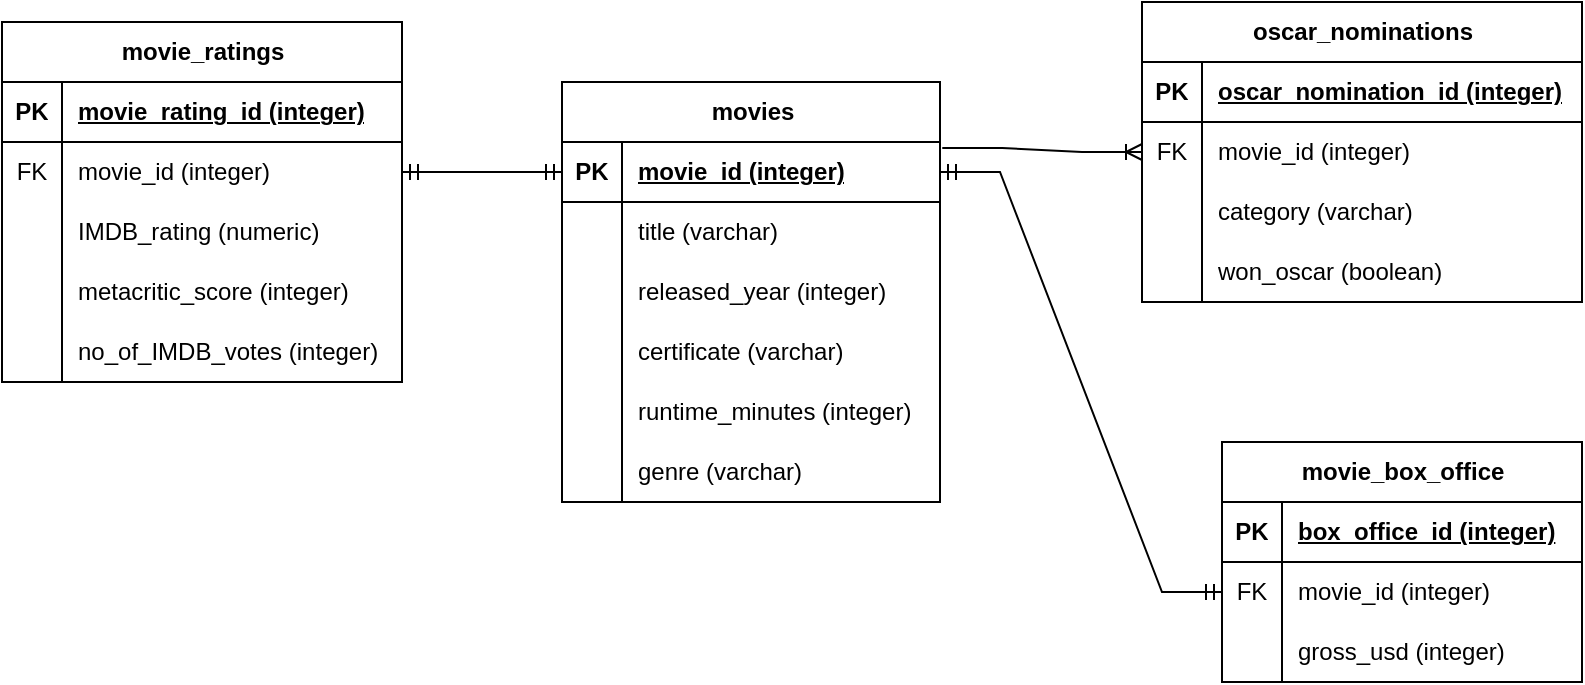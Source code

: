 <mxfile version="22.1.8" type="device">
  <diagram name="Page-1" id="8_r-VscCd09NK2ODYa5l">
    <mxGraphModel dx="1242" dy="734" grid="1" gridSize="10" guides="1" tooltips="1" connect="1" arrows="1" fold="1" page="1" pageScale="1" pageWidth="850" pageHeight="1100" math="0" shadow="0">
      <root>
        <mxCell id="0" />
        <mxCell id="1" parent="0" />
        <mxCell id="2ZorDc1eEvx-Ux2Uf1jW-1" value="movies" style="shape=table;startSize=30;container=1;collapsible=1;childLayout=tableLayout;fixedRows=1;rowLines=0;fontStyle=1;align=center;resizeLast=1;html=1;" parent="1" vertex="1">
          <mxGeometry x="300" y="270" width="189" height="210" as="geometry" />
        </mxCell>
        <mxCell id="2ZorDc1eEvx-Ux2Uf1jW-2" value="" style="shape=tableRow;horizontal=0;startSize=0;swimlaneHead=0;swimlaneBody=0;fillColor=none;collapsible=0;dropTarget=0;points=[[0,0.5],[1,0.5]];portConstraint=eastwest;top=0;left=0;right=0;bottom=1;" parent="2ZorDc1eEvx-Ux2Uf1jW-1" vertex="1">
          <mxGeometry y="30" width="189" height="30" as="geometry" />
        </mxCell>
        <mxCell id="2ZorDc1eEvx-Ux2Uf1jW-3" value="PK" style="shape=partialRectangle;connectable=0;fillColor=none;top=0;left=0;bottom=0;right=0;fontStyle=1;overflow=hidden;whiteSpace=wrap;html=1;" parent="2ZorDc1eEvx-Ux2Uf1jW-2" vertex="1">
          <mxGeometry width="30" height="30" as="geometry">
            <mxRectangle width="30" height="30" as="alternateBounds" />
          </mxGeometry>
        </mxCell>
        <mxCell id="2ZorDc1eEvx-Ux2Uf1jW-4" value="movie_id (integer)" style="shape=partialRectangle;connectable=0;fillColor=none;top=0;left=0;bottom=0;right=0;align=left;spacingLeft=6;fontStyle=5;overflow=hidden;whiteSpace=wrap;html=1;" parent="2ZorDc1eEvx-Ux2Uf1jW-2" vertex="1">
          <mxGeometry x="30" width="159" height="30" as="geometry">
            <mxRectangle width="159" height="30" as="alternateBounds" />
          </mxGeometry>
        </mxCell>
        <mxCell id="2ZorDc1eEvx-Ux2Uf1jW-5" value="" style="shape=tableRow;horizontal=0;startSize=0;swimlaneHead=0;swimlaneBody=0;fillColor=none;collapsible=0;dropTarget=0;points=[[0,0.5],[1,0.5]];portConstraint=eastwest;top=0;left=0;right=0;bottom=0;" parent="2ZorDc1eEvx-Ux2Uf1jW-1" vertex="1">
          <mxGeometry y="60" width="189" height="30" as="geometry" />
        </mxCell>
        <mxCell id="2ZorDc1eEvx-Ux2Uf1jW-6" value="" style="shape=partialRectangle;connectable=0;fillColor=none;top=0;left=0;bottom=0;right=0;editable=1;overflow=hidden;whiteSpace=wrap;html=1;" parent="2ZorDc1eEvx-Ux2Uf1jW-5" vertex="1">
          <mxGeometry width="30" height="30" as="geometry">
            <mxRectangle width="30" height="30" as="alternateBounds" />
          </mxGeometry>
        </mxCell>
        <mxCell id="2ZorDc1eEvx-Ux2Uf1jW-7" value="title (varchar)" style="shape=partialRectangle;connectable=0;fillColor=none;top=0;left=0;bottom=0;right=0;align=left;spacingLeft=6;overflow=hidden;whiteSpace=wrap;html=1;" parent="2ZorDc1eEvx-Ux2Uf1jW-5" vertex="1">
          <mxGeometry x="30" width="159" height="30" as="geometry">
            <mxRectangle width="159" height="30" as="alternateBounds" />
          </mxGeometry>
        </mxCell>
        <mxCell id="2ZorDc1eEvx-Ux2Uf1jW-8" value="" style="shape=tableRow;horizontal=0;startSize=0;swimlaneHead=0;swimlaneBody=0;fillColor=none;collapsible=0;dropTarget=0;points=[[0,0.5],[1,0.5]];portConstraint=eastwest;top=0;left=0;right=0;bottom=0;" parent="2ZorDc1eEvx-Ux2Uf1jW-1" vertex="1">
          <mxGeometry y="90" width="189" height="30" as="geometry" />
        </mxCell>
        <mxCell id="2ZorDc1eEvx-Ux2Uf1jW-9" value="" style="shape=partialRectangle;connectable=0;fillColor=none;top=0;left=0;bottom=0;right=0;editable=1;overflow=hidden;whiteSpace=wrap;html=1;" parent="2ZorDc1eEvx-Ux2Uf1jW-8" vertex="1">
          <mxGeometry width="30" height="30" as="geometry">
            <mxRectangle width="30" height="30" as="alternateBounds" />
          </mxGeometry>
        </mxCell>
        <mxCell id="2ZorDc1eEvx-Ux2Uf1jW-10" value="released_year (integer)" style="shape=partialRectangle;connectable=0;fillColor=none;top=0;left=0;bottom=0;right=0;align=left;spacingLeft=6;overflow=hidden;whiteSpace=wrap;html=1;" parent="2ZorDc1eEvx-Ux2Uf1jW-8" vertex="1">
          <mxGeometry x="30" width="159" height="30" as="geometry">
            <mxRectangle width="159" height="30" as="alternateBounds" />
          </mxGeometry>
        </mxCell>
        <mxCell id="2ZorDc1eEvx-Ux2Uf1jW-11" value="" style="shape=tableRow;horizontal=0;startSize=0;swimlaneHead=0;swimlaneBody=0;fillColor=none;collapsible=0;dropTarget=0;points=[[0,0.5],[1,0.5]];portConstraint=eastwest;top=0;left=0;right=0;bottom=0;" parent="2ZorDc1eEvx-Ux2Uf1jW-1" vertex="1">
          <mxGeometry y="120" width="189" height="30" as="geometry" />
        </mxCell>
        <mxCell id="2ZorDc1eEvx-Ux2Uf1jW-12" value="" style="shape=partialRectangle;connectable=0;fillColor=none;top=0;left=0;bottom=0;right=0;editable=1;overflow=hidden;whiteSpace=wrap;html=1;" parent="2ZorDc1eEvx-Ux2Uf1jW-11" vertex="1">
          <mxGeometry width="30" height="30" as="geometry">
            <mxRectangle width="30" height="30" as="alternateBounds" />
          </mxGeometry>
        </mxCell>
        <mxCell id="2ZorDc1eEvx-Ux2Uf1jW-13" value="certificate (varchar)" style="shape=partialRectangle;connectable=0;fillColor=none;top=0;left=0;bottom=0;right=0;align=left;spacingLeft=6;overflow=hidden;whiteSpace=wrap;html=1;" parent="2ZorDc1eEvx-Ux2Uf1jW-11" vertex="1">
          <mxGeometry x="30" width="159" height="30" as="geometry">
            <mxRectangle width="159" height="30" as="alternateBounds" />
          </mxGeometry>
        </mxCell>
        <mxCell id="2ZorDc1eEvx-Ux2Uf1jW-15" style="shape=tableRow;horizontal=0;startSize=0;swimlaneHead=0;swimlaneBody=0;fillColor=none;collapsible=0;dropTarget=0;points=[[0,0.5],[1,0.5]];portConstraint=eastwest;top=0;left=0;right=0;bottom=0;" parent="2ZorDc1eEvx-Ux2Uf1jW-1" vertex="1">
          <mxGeometry y="150" width="189" height="30" as="geometry" />
        </mxCell>
        <mxCell id="2ZorDc1eEvx-Ux2Uf1jW-16" style="shape=partialRectangle;connectable=0;fillColor=none;top=0;left=0;bottom=0;right=0;editable=1;overflow=hidden;whiteSpace=wrap;html=1;" parent="2ZorDc1eEvx-Ux2Uf1jW-15" vertex="1">
          <mxGeometry width="30" height="30" as="geometry">
            <mxRectangle width="30" height="30" as="alternateBounds" />
          </mxGeometry>
        </mxCell>
        <mxCell id="2ZorDc1eEvx-Ux2Uf1jW-17" value="runtime_minutes (integer)" style="shape=partialRectangle;connectable=0;fillColor=none;top=0;left=0;bottom=0;right=0;align=left;spacingLeft=6;overflow=hidden;whiteSpace=wrap;html=1;" parent="2ZorDc1eEvx-Ux2Uf1jW-15" vertex="1">
          <mxGeometry x="30" width="159" height="30" as="geometry">
            <mxRectangle width="159" height="30" as="alternateBounds" />
          </mxGeometry>
        </mxCell>
        <mxCell id="2ZorDc1eEvx-Ux2Uf1jW-18" style="shape=tableRow;horizontal=0;startSize=0;swimlaneHead=0;swimlaneBody=0;fillColor=none;collapsible=0;dropTarget=0;points=[[0,0.5],[1,0.5]];portConstraint=eastwest;top=0;left=0;right=0;bottom=0;" parent="2ZorDc1eEvx-Ux2Uf1jW-1" vertex="1">
          <mxGeometry y="180" width="189" height="30" as="geometry" />
        </mxCell>
        <mxCell id="2ZorDc1eEvx-Ux2Uf1jW-19" style="shape=partialRectangle;connectable=0;fillColor=none;top=0;left=0;bottom=0;right=0;editable=1;overflow=hidden;whiteSpace=wrap;html=1;" parent="2ZorDc1eEvx-Ux2Uf1jW-18" vertex="1">
          <mxGeometry width="30" height="30" as="geometry">
            <mxRectangle width="30" height="30" as="alternateBounds" />
          </mxGeometry>
        </mxCell>
        <mxCell id="2ZorDc1eEvx-Ux2Uf1jW-20" value="genre (varchar)" style="shape=partialRectangle;connectable=0;fillColor=none;top=0;left=0;bottom=0;right=0;align=left;spacingLeft=6;overflow=hidden;whiteSpace=wrap;html=1;" parent="2ZorDc1eEvx-Ux2Uf1jW-18" vertex="1">
          <mxGeometry x="30" width="159" height="30" as="geometry">
            <mxRectangle width="159" height="30" as="alternateBounds" />
          </mxGeometry>
        </mxCell>
        <mxCell id="2ZorDc1eEvx-Ux2Uf1jW-24" value="movie_ratings" style="shape=table;startSize=30;container=1;collapsible=1;childLayout=tableLayout;fixedRows=1;rowLines=0;fontStyle=1;align=center;resizeLast=1;html=1;" parent="1" vertex="1">
          <mxGeometry x="20" y="240" width="200" height="180" as="geometry" />
        </mxCell>
        <mxCell id="2ZorDc1eEvx-Ux2Uf1jW-25" value="" style="shape=tableRow;horizontal=0;startSize=0;swimlaneHead=0;swimlaneBody=0;fillColor=none;collapsible=0;dropTarget=0;points=[[0,0.5],[1,0.5]];portConstraint=eastwest;top=0;left=0;right=0;bottom=1;" parent="2ZorDc1eEvx-Ux2Uf1jW-24" vertex="1">
          <mxGeometry y="30" width="200" height="30" as="geometry" />
        </mxCell>
        <mxCell id="2ZorDc1eEvx-Ux2Uf1jW-26" value="PK" style="shape=partialRectangle;connectable=0;fillColor=none;top=0;left=0;bottom=0;right=0;fontStyle=1;overflow=hidden;whiteSpace=wrap;html=1;" parent="2ZorDc1eEvx-Ux2Uf1jW-25" vertex="1">
          <mxGeometry width="30" height="30" as="geometry">
            <mxRectangle width="30" height="30" as="alternateBounds" />
          </mxGeometry>
        </mxCell>
        <mxCell id="2ZorDc1eEvx-Ux2Uf1jW-27" value="movie_rating_id (integer)" style="shape=partialRectangle;connectable=0;fillColor=none;top=0;left=0;bottom=0;right=0;align=left;spacingLeft=6;fontStyle=5;overflow=hidden;whiteSpace=wrap;html=1;" parent="2ZorDc1eEvx-Ux2Uf1jW-25" vertex="1">
          <mxGeometry x="30" width="170" height="30" as="geometry">
            <mxRectangle width="170" height="30" as="alternateBounds" />
          </mxGeometry>
        </mxCell>
        <mxCell id="2ZorDc1eEvx-Ux2Uf1jW-28" value="" style="shape=tableRow;horizontal=0;startSize=0;swimlaneHead=0;swimlaneBody=0;fillColor=none;collapsible=0;dropTarget=0;points=[[0,0.5],[1,0.5]];portConstraint=eastwest;top=0;left=0;right=0;bottom=0;" parent="2ZorDc1eEvx-Ux2Uf1jW-24" vertex="1">
          <mxGeometry y="60" width="200" height="30" as="geometry" />
        </mxCell>
        <mxCell id="2ZorDc1eEvx-Ux2Uf1jW-29" value="FK" style="shape=partialRectangle;connectable=0;fillColor=none;top=0;left=0;bottom=0;right=0;editable=1;overflow=hidden;whiteSpace=wrap;html=1;" parent="2ZorDc1eEvx-Ux2Uf1jW-28" vertex="1">
          <mxGeometry width="30" height="30" as="geometry">
            <mxRectangle width="30" height="30" as="alternateBounds" />
          </mxGeometry>
        </mxCell>
        <mxCell id="2ZorDc1eEvx-Ux2Uf1jW-30" value="movie_id (integer)" style="shape=partialRectangle;connectable=0;fillColor=none;top=0;left=0;bottom=0;right=0;align=left;spacingLeft=6;overflow=hidden;whiteSpace=wrap;html=1;" parent="2ZorDc1eEvx-Ux2Uf1jW-28" vertex="1">
          <mxGeometry x="30" width="170" height="30" as="geometry">
            <mxRectangle width="170" height="30" as="alternateBounds" />
          </mxGeometry>
        </mxCell>
        <mxCell id="2ZorDc1eEvx-Ux2Uf1jW-31" value="" style="shape=tableRow;horizontal=0;startSize=0;swimlaneHead=0;swimlaneBody=0;fillColor=none;collapsible=0;dropTarget=0;points=[[0,0.5],[1,0.5]];portConstraint=eastwest;top=0;left=0;right=0;bottom=0;" parent="2ZorDc1eEvx-Ux2Uf1jW-24" vertex="1">
          <mxGeometry y="90" width="200" height="30" as="geometry" />
        </mxCell>
        <mxCell id="2ZorDc1eEvx-Ux2Uf1jW-32" value="" style="shape=partialRectangle;connectable=0;fillColor=none;top=0;left=0;bottom=0;right=0;editable=1;overflow=hidden;whiteSpace=wrap;html=1;" parent="2ZorDc1eEvx-Ux2Uf1jW-31" vertex="1">
          <mxGeometry width="30" height="30" as="geometry">
            <mxRectangle width="30" height="30" as="alternateBounds" />
          </mxGeometry>
        </mxCell>
        <mxCell id="2ZorDc1eEvx-Ux2Uf1jW-33" value="IMDB_rating (numeric)" style="shape=partialRectangle;connectable=0;fillColor=none;top=0;left=0;bottom=0;right=0;align=left;spacingLeft=6;overflow=hidden;whiteSpace=wrap;html=1;" parent="2ZorDc1eEvx-Ux2Uf1jW-31" vertex="1">
          <mxGeometry x="30" width="170" height="30" as="geometry">
            <mxRectangle width="170" height="30" as="alternateBounds" />
          </mxGeometry>
        </mxCell>
        <mxCell id="2ZorDc1eEvx-Ux2Uf1jW-34" value="" style="shape=tableRow;horizontal=0;startSize=0;swimlaneHead=0;swimlaneBody=0;fillColor=none;collapsible=0;dropTarget=0;points=[[0,0.5],[1,0.5]];portConstraint=eastwest;top=0;left=0;right=0;bottom=0;" parent="2ZorDc1eEvx-Ux2Uf1jW-24" vertex="1">
          <mxGeometry y="120" width="200" height="30" as="geometry" />
        </mxCell>
        <mxCell id="2ZorDc1eEvx-Ux2Uf1jW-35" value="" style="shape=partialRectangle;connectable=0;fillColor=none;top=0;left=0;bottom=0;right=0;editable=1;overflow=hidden;whiteSpace=wrap;html=1;" parent="2ZorDc1eEvx-Ux2Uf1jW-34" vertex="1">
          <mxGeometry width="30" height="30" as="geometry">
            <mxRectangle width="30" height="30" as="alternateBounds" />
          </mxGeometry>
        </mxCell>
        <mxCell id="2ZorDc1eEvx-Ux2Uf1jW-36" value="metacritic_score (integer)" style="shape=partialRectangle;connectable=0;fillColor=none;top=0;left=0;bottom=0;right=0;align=left;spacingLeft=6;overflow=hidden;whiteSpace=wrap;html=1;" parent="2ZorDc1eEvx-Ux2Uf1jW-34" vertex="1">
          <mxGeometry x="30" width="170" height="30" as="geometry">
            <mxRectangle width="170" height="30" as="alternateBounds" />
          </mxGeometry>
        </mxCell>
        <mxCell id="2ZorDc1eEvx-Ux2Uf1jW-37" style="shape=tableRow;horizontal=0;startSize=0;swimlaneHead=0;swimlaneBody=0;fillColor=none;collapsible=0;dropTarget=0;points=[[0,0.5],[1,0.5]];portConstraint=eastwest;top=0;left=0;right=0;bottom=0;" parent="2ZorDc1eEvx-Ux2Uf1jW-24" vertex="1">
          <mxGeometry y="150" width="200" height="30" as="geometry" />
        </mxCell>
        <mxCell id="2ZorDc1eEvx-Ux2Uf1jW-38" style="shape=partialRectangle;connectable=0;fillColor=none;top=0;left=0;bottom=0;right=0;editable=1;overflow=hidden;whiteSpace=wrap;html=1;" parent="2ZorDc1eEvx-Ux2Uf1jW-37" vertex="1">
          <mxGeometry width="30" height="30" as="geometry">
            <mxRectangle width="30" height="30" as="alternateBounds" />
          </mxGeometry>
        </mxCell>
        <mxCell id="2ZorDc1eEvx-Ux2Uf1jW-39" value="no_of_IMDB_votes (integer)" style="shape=partialRectangle;connectable=0;fillColor=none;top=0;left=0;bottom=0;right=0;align=left;spacingLeft=6;overflow=hidden;whiteSpace=wrap;html=1;" parent="2ZorDc1eEvx-Ux2Uf1jW-37" vertex="1">
          <mxGeometry x="30" width="170" height="30" as="geometry">
            <mxRectangle width="170" height="30" as="alternateBounds" />
          </mxGeometry>
        </mxCell>
        <mxCell id="2ZorDc1eEvx-Ux2Uf1jW-43" value="movie_box_office" style="shape=table;startSize=30;container=1;collapsible=1;childLayout=tableLayout;fixedRows=1;rowLines=0;fontStyle=1;align=center;resizeLast=1;html=1;" parent="1" vertex="1">
          <mxGeometry x="630" y="450" width="180" height="120" as="geometry" />
        </mxCell>
        <mxCell id="2ZorDc1eEvx-Ux2Uf1jW-44" value="" style="shape=tableRow;horizontal=0;startSize=0;swimlaneHead=0;swimlaneBody=0;fillColor=none;collapsible=0;dropTarget=0;points=[[0,0.5],[1,0.5]];portConstraint=eastwest;top=0;left=0;right=0;bottom=1;" parent="2ZorDc1eEvx-Ux2Uf1jW-43" vertex="1">
          <mxGeometry y="30" width="180" height="30" as="geometry" />
        </mxCell>
        <mxCell id="2ZorDc1eEvx-Ux2Uf1jW-45" value="PK" style="shape=partialRectangle;connectable=0;fillColor=none;top=0;left=0;bottom=0;right=0;fontStyle=1;overflow=hidden;whiteSpace=wrap;html=1;" parent="2ZorDc1eEvx-Ux2Uf1jW-44" vertex="1">
          <mxGeometry width="30" height="30" as="geometry">
            <mxRectangle width="30" height="30" as="alternateBounds" />
          </mxGeometry>
        </mxCell>
        <mxCell id="2ZorDc1eEvx-Ux2Uf1jW-46" value="box_office_id (integer)" style="shape=partialRectangle;connectable=0;fillColor=none;top=0;left=0;bottom=0;right=0;align=left;spacingLeft=6;fontStyle=5;overflow=hidden;whiteSpace=wrap;html=1;" parent="2ZorDc1eEvx-Ux2Uf1jW-44" vertex="1">
          <mxGeometry x="30" width="150" height="30" as="geometry">
            <mxRectangle width="150" height="30" as="alternateBounds" />
          </mxGeometry>
        </mxCell>
        <mxCell id="2ZorDc1eEvx-Ux2Uf1jW-47" value="" style="shape=tableRow;horizontal=0;startSize=0;swimlaneHead=0;swimlaneBody=0;fillColor=none;collapsible=0;dropTarget=0;points=[[0,0.5],[1,0.5]];portConstraint=eastwest;top=0;left=0;right=0;bottom=0;" parent="2ZorDc1eEvx-Ux2Uf1jW-43" vertex="1">
          <mxGeometry y="60" width="180" height="30" as="geometry" />
        </mxCell>
        <mxCell id="2ZorDc1eEvx-Ux2Uf1jW-48" value="FK" style="shape=partialRectangle;connectable=0;fillColor=none;top=0;left=0;bottom=0;right=0;editable=1;overflow=hidden;whiteSpace=wrap;html=1;" parent="2ZorDc1eEvx-Ux2Uf1jW-47" vertex="1">
          <mxGeometry width="30" height="30" as="geometry">
            <mxRectangle width="30" height="30" as="alternateBounds" />
          </mxGeometry>
        </mxCell>
        <mxCell id="2ZorDc1eEvx-Ux2Uf1jW-49" value="movie_id (integer)" style="shape=partialRectangle;connectable=0;fillColor=none;top=0;left=0;bottom=0;right=0;align=left;spacingLeft=6;overflow=hidden;whiteSpace=wrap;html=1;" parent="2ZorDc1eEvx-Ux2Uf1jW-47" vertex="1">
          <mxGeometry x="30" width="150" height="30" as="geometry">
            <mxRectangle width="150" height="30" as="alternateBounds" />
          </mxGeometry>
        </mxCell>
        <mxCell id="2ZorDc1eEvx-Ux2Uf1jW-50" value="" style="shape=tableRow;horizontal=0;startSize=0;swimlaneHead=0;swimlaneBody=0;fillColor=none;collapsible=0;dropTarget=0;points=[[0,0.5],[1,0.5]];portConstraint=eastwest;top=0;left=0;right=0;bottom=0;" parent="2ZorDc1eEvx-Ux2Uf1jW-43" vertex="1">
          <mxGeometry y="90" width="180" height="30" as="geometry" />
        </mxCell>
        <mxCell id="2ZorDc1eEvx-Ux2Uf1jW-51" value="" style="shape=partialRectangle;connectable=0;fillColor=none;top=0;left=0;bottom=0;right=0;editable=1;overflow=hidden;whiteSpace=wrap;html=1;" parent="2ZorDc1eEvx-Ux2Uf1jW-50" vertex="1">
          <mxGeometry width="30" height="30" as="geometry">
            <mxRectangle width="30" height="30" as="alternateBounds" />
          </mxGeometry>
        </mxCell>
        <mxCell id="2ZorDc1eEvx-Ux2Uf1jW-52" value="gross_usd (integer)" style="shape=partialRectangle;connectable=0;fillColor=none;top=0;left=0;bottom=0;right=0;align=left;spacingLeft=6;overflow=hidden;whiteSpace=wrap;html=1;" parent="2ZorDc1eEvx-Ux2Uf1jW-50" vertex="1">
          <mxGeometry x="30" width="150" height="30" as="geometry">
            <mxRectangle width="150" height="30" as="alternateBounds" />
          </mxGeometry>
        </mxCell>
        <mxCell id="2ZorDc1eEvx-Ux2Uf1jW-59" value="oscar_nominations" style="shape=table;startSize=30;container=1;collapsible=1;childLayout=tableLayout;fixedRows=1;rowLines=0;fontStyle=1;align=center;resizeLast=1;html=1;" parent="1" vertex="1">
          <mxGeometry x="590" y="230" width="220" height="150" as="geometry" />
        </mxCell>
        <mxCell id="2ZorDc1eEvx-Ux2Uf1jW-60" value="" style="shape=tableRow;horizontal=0;startSize=0;swimlaneHead=0;swimlaneBody=0;fillColor=none;collapsible=0;dropTarget=0;points=[[0,0.5],[1,0.5]];portConstraint=eastwest;top=0;left=0;right=0;bottom=1;" parent="2ZorDc1eEvx-Ux2Uf1jW-59" vertex="1">
          <mxGeometry y="30" width="220" height="30" as="geometry" />
        </mxCell>
        <mxCell id="2ZorDc1eEvx-Ux2Uf1jW-61" value="PK" style="shape=partialRectangle;connectable=0;fillColor=none;top=0;left=0;bottom=0;right=0;fontStyle=1;overflow=hidden;whiteSpace=wrap;html=1;" parent="2ZorDc1eEvx-Ux2Uf1jW-60" vertex="1">
          <mxGeometry width="30" height="30" as="geometry">
            <mxRectangle width="30" height="30" as="alternateBounds" />
          </mxGeometry>
        </mxCell>
        <mxCell id="2ZorDc1eEvx-Ux2Uf1jW-62" value="oscar_nomination_id (integer)" style="shape=partialRectangle;connectable=0;fillColor=none;top=0;left=0;bottom=0;right=0;align=left;spacingLeft=6;fontStyle=5;overflow=hidden;whiteSpace=wrap;html=1;" parent="2ZorDc1eEvx-Ux2Uf1jW-60" vertex="1">
          <mxGeometry x="30" width="190" height="30" as="geometry">
            <mxRectangle width="190" height="30" as="alternateBounds" />
          </mxGeometry>
        </mxCell>
        <mxCell id="2ZorDc1eEvx-Ux2Uf1jW-63" value="" style="shape=tableRow;horizontal=0;startSize=0;swimlaneHead=0;swimlaneBody=0;fillColor=none;collapsible=0;dropTarget=0;points=[[0,0.5],[1,0.5]];portConstraint=eastwest;top=0;left=0;right=0;bottom=0;" parent="2ZorDc1eEvx-Ux2Uf1jW-59" vertex="1">
          <mxGeometry y="60" width="220" height="30" as="geometry" />
        </mxCell>
        <mxCell id="2ZorDc1eEvx-Ux2Uf1jW-64" value="FK" style="shape=partialRectangle;connectable=0;fillColor=none;top=0;left=0;bottom=0;right=0;editable=1;overflow=hidden;whiteSpace=wrap;html=1;" parent="2ZorDc1eEvx-Ux2Uf1jW-63" vertex="1">
          <mxGeometry width="30" height="30" as="geometry">
            <mxRectangle width="30" height="30" as="alternateBounds" />
          </mxGeometry>
        </mxCell>
        <mxCell id="2ZorDc1eEvx-Ux2Uf1jW-65" value="movie_id (integer)" style="shape=partialRectangle;connectable=0;fillColor=none;top=0;left=0;bottom=0;right=0;align=left;spacingLeft=6;overflow=hidden;whiteSpace=wrap;html=1;" parent="2ZorDc1eEvx-Ux2Uf1jW-63" vertex="1">
          <mxGeometry x="30" width="190" height="30" as="geometry">
            <mxRectangle width="190" height="30" as="alternateBounds" />
          </mxGeometry>
        </mxCell>
        <mxCell id="2ZorDc1eEvx-Ux2Uf1jW-66" value="" style="shape=tableRow;horizontal=0;startSize=0;swimlaneHead=0;swimlaneBody=0;fillColor=none;collapsible=0;dropTarget=0;points=[[0,0.5],[1,0.5]];portConstraint=eastwest;top=0;left=0;right=0;bottom=0;" parent="2ZorDc1eEvx-Ux2Uf1jW-59" vertex="1">
          <mxGeometry y="90" width="220" height="30" as="geometry" />
        </mxCell>
        <mxCell id="2ZorDc1eEvx-Ux2Uf1jW-67" value="" style="shape=partialRectangle;connectable=0;fillColor=none;top=0;left=0;bottom=0;right=0;editable=1;overflow=hidden;whiteSpace=wrap;html=1;" parent="2ZorDc1eEvx-Ux2Uf1jW-66" vertex="1">
          <mxGeometry width="30" height="30" as="geometry">
            <mxRectangle width="30" height="30" as="alternateBounds" />
          </mxGeometry>
        </mxCell>
        <mxCell id="2ZorDc1eEvx-Ux2Uf1jW-68" value="category (varchar)" style="shape=partialRectangle;connectable=0;fillColor=none;top=0;left=0;bottom=0;right=0;align=left;spacingLeft=6;overflow=hidden;whiteSpace=wrap;html=1;" parent="2ZorDc1eEvx-Ux2Uf1jW-66" vertex="1">
          <mxGeometry x="30" width="190" height="30" as="geometry">
            <mxRectangle width="190" height="30" as="alternateBounds" />
          </mxGeometry>
        </mxCell>
        <mxCell id="2ZorDc1eEvx-Ux2Uf1jW-69" value="" style="shape=tableRow;horizontal=0;startSize=0;swimlaneHead=0;swimlaneBody=0;fillColor=none;collapsible=0;dropTarget=0;points=[[0,0.5],[1,0.5]];portConstraint=eastwest;top=0;left=0;right=0;bottom=0;" parent="2ZorDc1eEvx-Ux2Uf1jW-59" vertex="1">
          <mxGeometry y="120" width="220" height="30" as="geometry" />
        </mxCell>
        <mxCell id="2ZorDc1eEvx-Ux2Uf1jW-70" value="" style="shape=partialRectangle;connectable=0;fillColor=none;top=0;left=0;bottom=0;right=0;editable=1;overflow=hidden;whiteSpace=wrap;html=1;" parent="2ZorDc1eEvx-Ux2Uf1jW-69" vertex="1">
          <mxGeometry width="30" height="30" as="geometry">
            <mxRectangle width="30" height="30" as="alternateBounds" />
          </mxGeometry>
        </mxCell>
        <mxCell id="2ZorDc1eEvx-Ux2Uf1jW-71" value="won_oscar (boolean)" style="shape=partialRectangle;connectable=0;fillColor=none;top=0;left=0;bottom=0;right=0;align=left;spacingLeft=6;overflow=hidden;whiteSpace=wrap;html=1;" parent="2ZorDc1eEvx-Ux2Uf1jW-69" vertex="1">
          <mxGeometry x="30" width="190" height="30" as="geometry">
            <mxRectangle width="190" height="30" as="alternateBounds" />
          </mxGeometry>
        </mxCell>
        <mxCell id="2ZorDc1eEvx-Ux2Uf1jW-78" value="" style="edgeStyle=entityRelationEdgeStyle;fontSize=12;html=1;endArrow=ERmandOne;startArrow=ERmandOne;rounded=0;exitX=1;exitY=0.5;exitDx=0;exitDy=0;entryX=0;entryY=0.5;entryDx=0;entryDy=0;" parent="1" source="2ZorDc1eEvx-Ux2Uf1jW-28" target="2ZorDc1eEvx-Ux2Uf1jW-2" edge="1">
          <mxGeometry width="100" height="100" relative="1" as="geometry">
            <mxPoint x="790" y="520" as="sourcePoint" />
            <mxPoint x="890" y="420" as="targetPoint" />
          </mxGeometry>
        </mxCell>
        <mxCell id="2ZorDc1eEvx-Ux2Uf1jW-79" value="" style="edgeStyle=entityRelationEdgeStyle;fontSize=12;html=1;endArrow=ERmandOne;startArrow=ERmandOne;rounded=0;exitX=1;exitY=0.5;exitDx=0;exitDy=0;entryX=0;entryY=0.5;entryDx=0;entryDy=0;" parent="1" source="2ZorDc1eEvx-Ux2Uf1jW-2" target="2ZorDc1eEvx-Ux2Uf1jW-47" edge="1">
          <mxGeometry width="100" height="100" relative="1" as="geometry">
            <mxPoint x="790" y="520" as="sourcePoint" />
            <mxPoint x="890" y="420" as="targetPoint" />
          </mxGeometry>
        </mxCell>
        <mxCell id="2ZorDc1eEvx-Ux2Uf1jW-80" value="" style="edgeStyle=entityRelationEdgeStyle;fontSize=12;html=1;endArrow=ERoneToMany;rounded=0;exitX=1.006;exitY=0.1;exitDx=0;exitDy=0;entryX=0;entryY=0.5;entryDx=0;entryDy=0;exitPerimeter=0;" parent="1" source="2ZorDc1eEvx-Ux2Uf1jW-2" target="2ZorDc1eEvx-Ux2Uf1jW-63" edge="1">
          <mxGeometry width="100" height="100" relative="1" as="geometry">
            <mxPoint x="790" y="520" as="sourcePoint" />
            <mxPoint x="890" y="420" as="targetPoint" />
          </mxGeometry>
        </mxCell>
      </root>
    </mxGraphModel>
  </diagram>
</mxfile>
